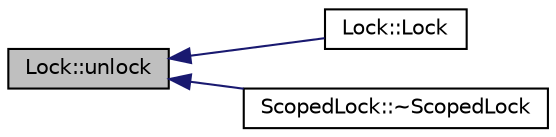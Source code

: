 digraph "Lock::unlock"
{
  bgcolor="transparent";
  edge [fontname="Helvetica",fontsize="10",labelfontname="Helvetica",labelfontsize="10"];
  node [fontname="Helvetica",fontsize="10",shape=record];
  rankdir="LR";
  Node1 [label="Lock::unlock",height=0.2,width=0.4,color="black", fillcolor="grey75", style="filled", fontcolor="black"];
  Node1 -> Node2 [dir="back",color="midnightblue",fontsize="10",style="solid",fontname="Helvetica"];
  Node2 [label="Lock::Lock",height=0.2,width=0.4,color="black",URL="$classLock.html#a9944623567d8138b95e74fadc7190adb"];
  Node1 -> Node3 [dir="back",color="midnightblue",fontsize="10",style="solid",fontname="Helvetica"];
  Node3 [label="ScopedLock::~ScopedLock",height=0.2,width=0.4,color="black",URL="$classScopedLock.html#ab376d7bce17d112c2c065d116813259e"];
}

